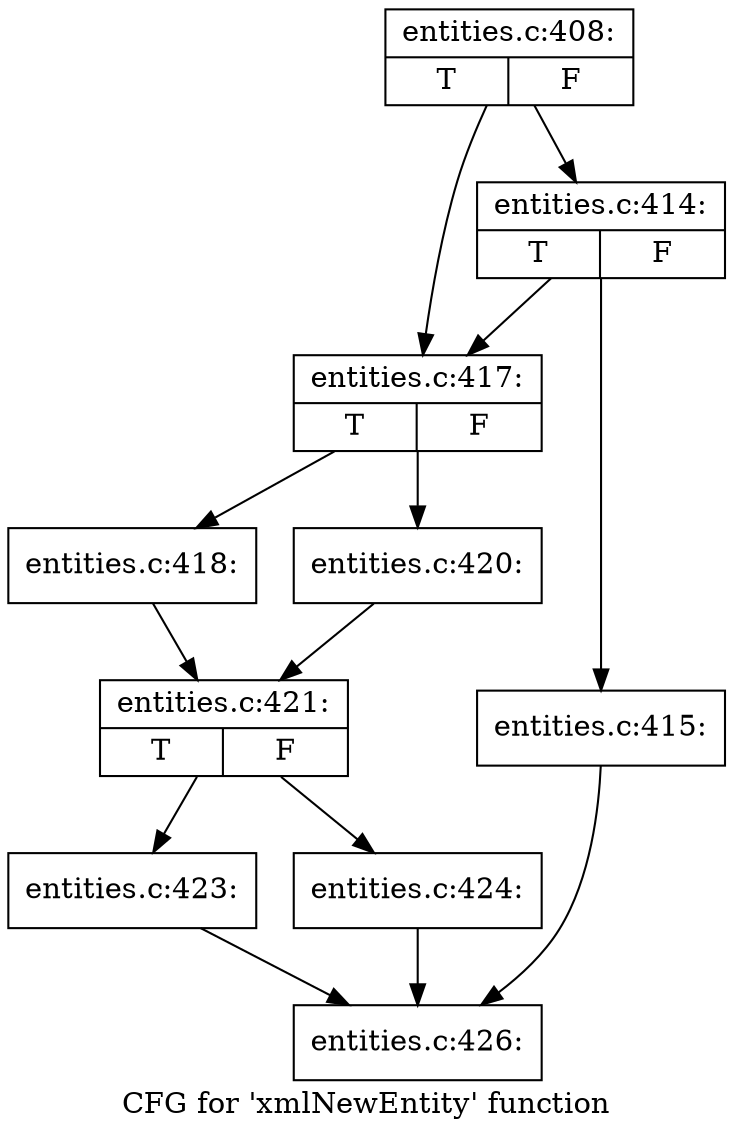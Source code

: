 digraph "CFG for 'xmlNewEntity' function" {
	label="CFG for 'xmlNewEntity' function";

	Node0x559a621510e0 [shape=record,label="{entities.c:408:|{<s0>T|<s1>F}}"];
	Node0x559a621510e0 -> Node0x559a62155b40;
	Node0x559a621510e0 -> Node0x559a62155af0;
	Node0x559a62155b40 [shape=record,label="{entities.c:414:|{<s0>T|<s1>F}}"];
	Node0x559a62155b40 -> Node0x559a62111be0;
	Node0x559a62155b40 -> Node0x559a62155af0;
	Node0x559a62111be0 [shape=record,label="{entities.c:415:}"];
	Node0x559a62111be0 -> Node0x559a62153580;
	Node0x559a62155af0 [shape=record,label="{entities.c:417:|{<s0>T|<s1>F}}"];
	Node0x559a62155af0 -> Node0x559a621567f0;
	Node0x559a62155af0 -> Node0x559a62156890;
	Node0x559a621567f0 [shape=record,label="{entities.c:418:}"];
	Node0x559a621567f0 -> Node0x559a62156840;
	Node0x559a62156890 [shape=record,label="{entities.c:420:}"];
	Node0x559a62156890 -> Node0x559a62156840;
	Node0x559a62156840 [shape=record,label="{entities.c:421:|{<s0>T|<s1>F}}"];
	Node0x559a62156840 -> Node0x559a62157d30;
	Node0x559a62156840 -> Node0x559a62157d80;
	Node0x559a62157d30 [shape=record,label="{entities.c:423:}"];
	Node0x559a62157d30 -> Node0x559a62153580;
	Node0x559a62157d80 [shape=record,label="{entities.c:424:}"];
	Node0x559a62157d80 -> Node0x559a62153580;
	Node0x559a62153580 [shape=record,label="{entities.c:426:}"];
}
